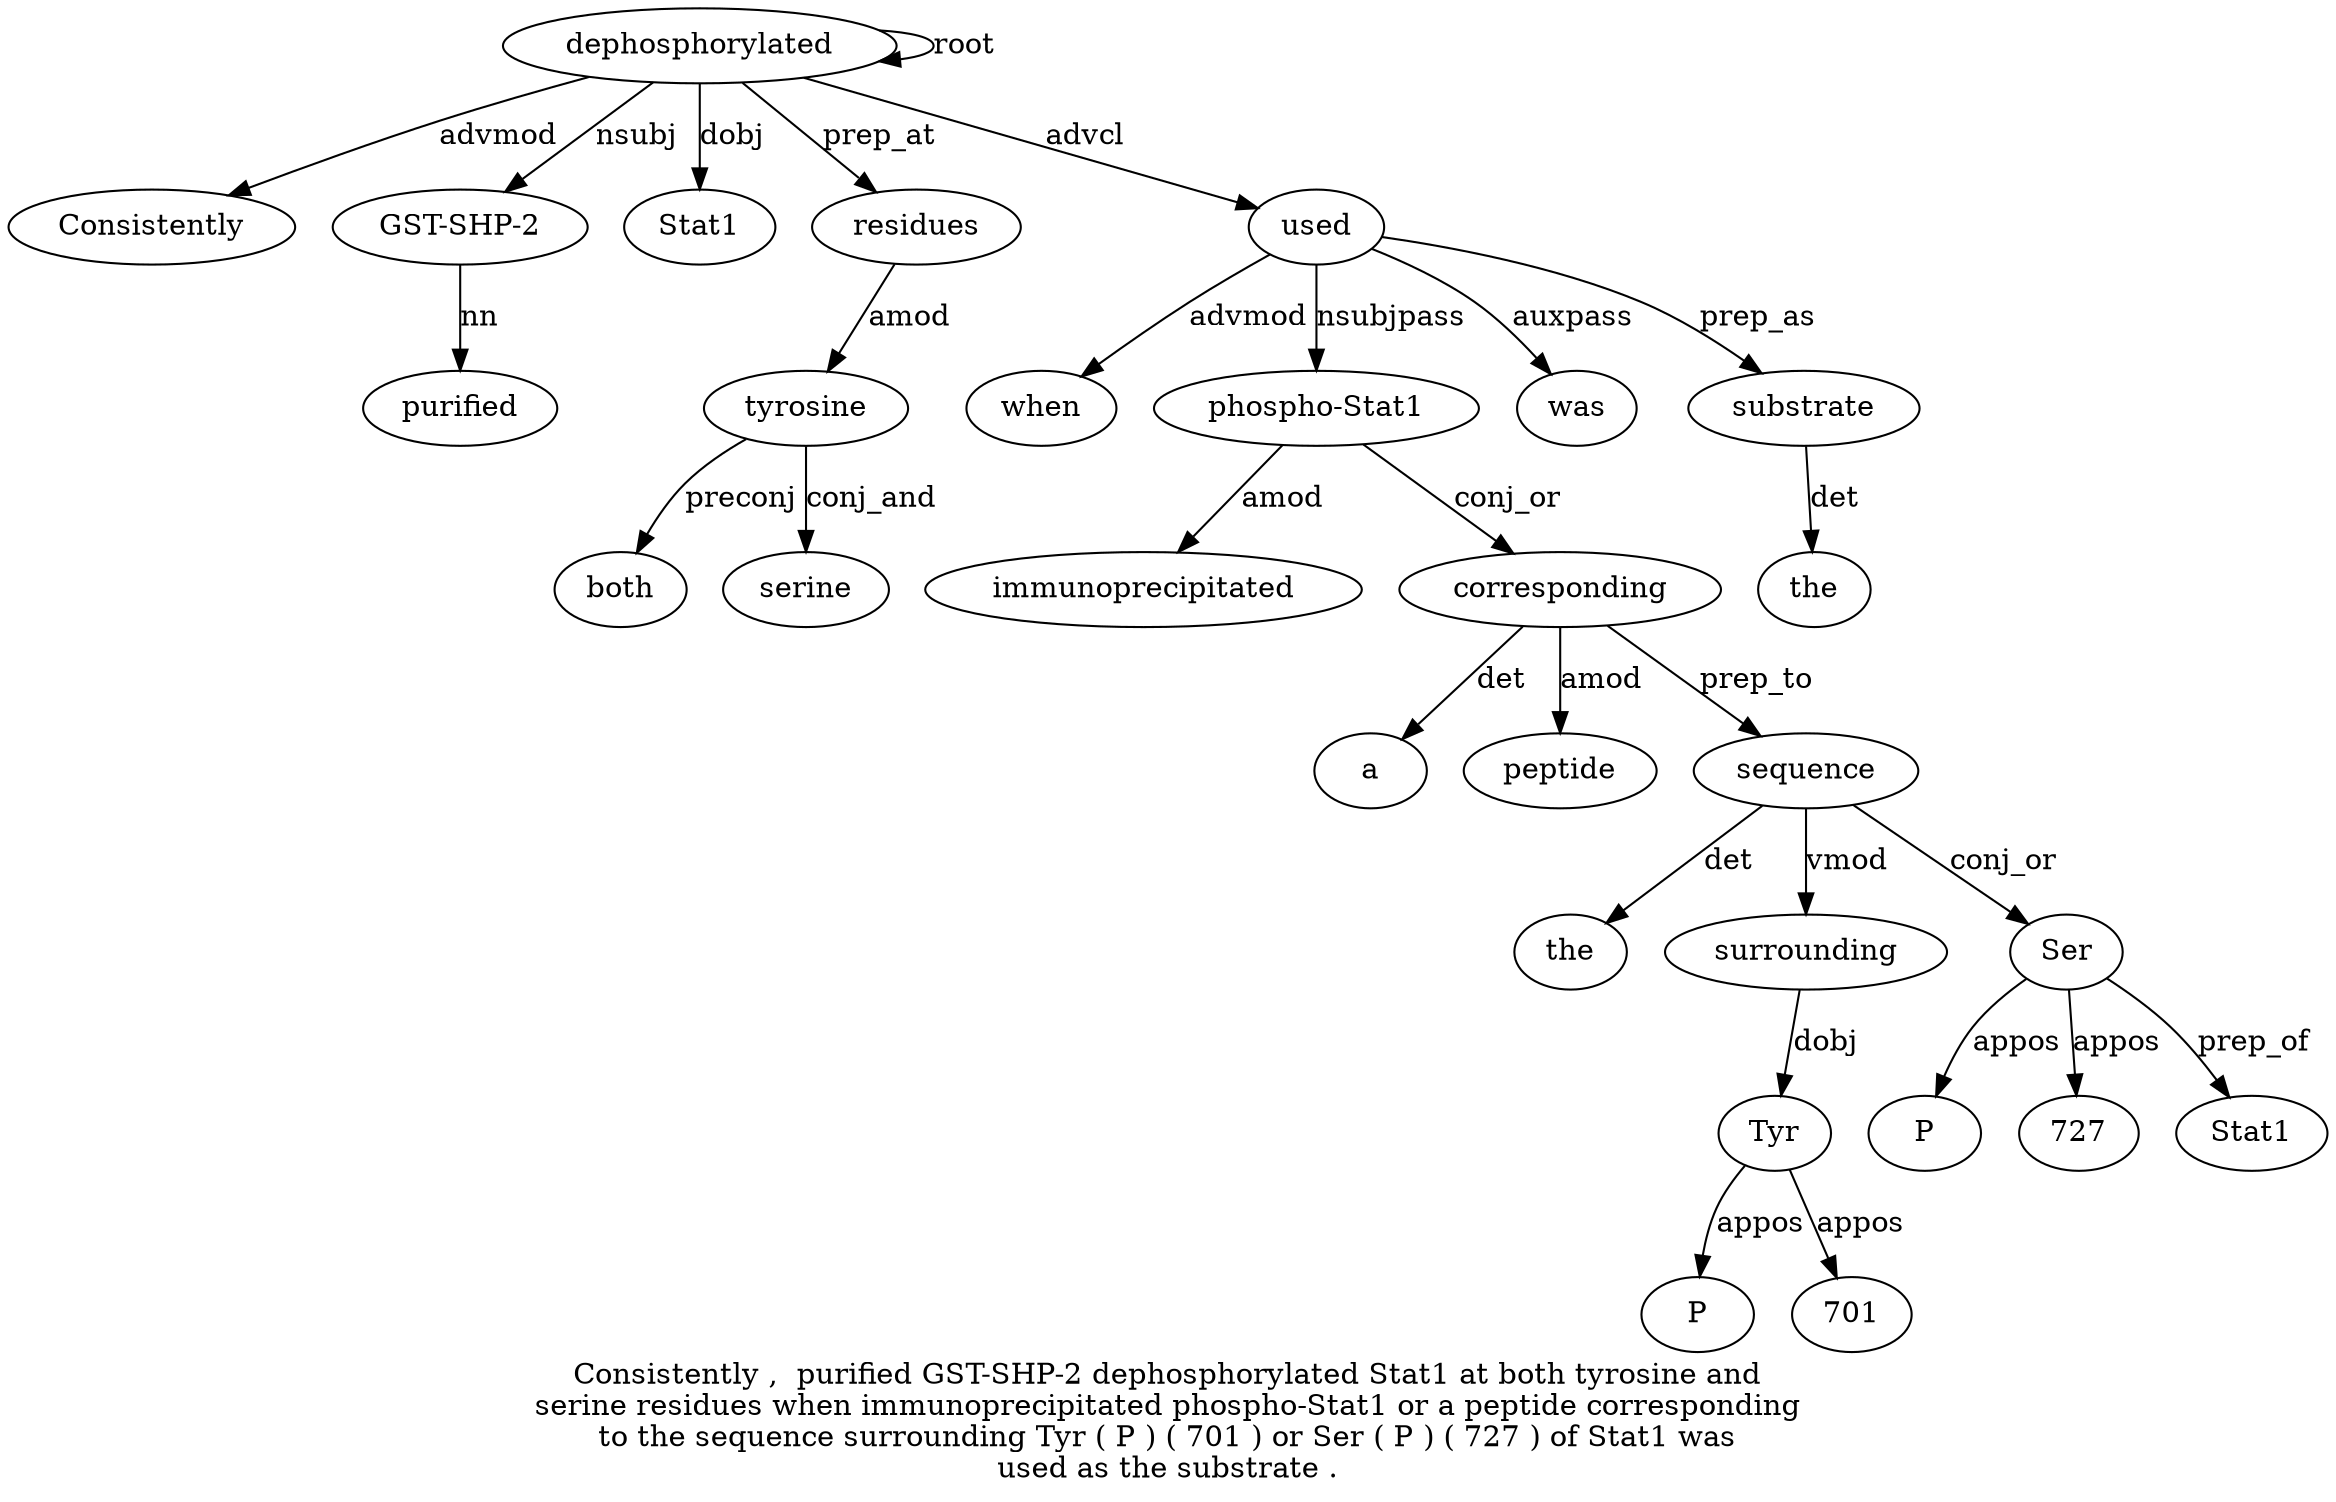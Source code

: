 digraph "Consistently ,  purified GST-SHP-2 dephosphorylated Stat1 at both tyrosine and serine residues when immunoprecipitated phospho-Stat1 or a peptide corresponding to the sequence surrounding Tyr ( P ) ( 701 ) or Ser ( P ) ( 727 ) of Stat1 was used as the substrate ." {
label="Consistently ,  purified GST-SHP-2 dephosphorylated Stat1 at both tyrosine and
serine residues when immunoprecipitated phospho-Stat1 or a peptide corresponding
to the sequence surrounding Tyr ( P ) ( 701 ) or Ser ( P ) ( 727 ) of Stat1 was
used as the substrate .";
dephosphorylated5 [style=filled, fillcolor=white, label=dephosphorylated];
Consistently1 [style=filled, fillcolor=white, label=Consistently];
dephosphorylated5 -> Consistently1  [label=advmod];
"GST-SHP-24" [style=filled, fillcolor=white, label="GST-SHP-2"];
purified3 [style=filled, fillcolor=white, label=purified];
"GST-SHP-24" -> purified3  [label=nn];
dephosphorylated5 -> "GST-SHP-24"  [label=nsubj];
dephosphorylated5 -> dephosphorylated5  [label=root];
Stat16 [style=filled, fillcolor=white, label=Stat1];
dephosphorylated5 -> Stat16  [label=dobj];
tyrosine9 [style=filled, fillcolor=white, label=tyrosine];
both8 [style=filled, fillcolor=white, label=both];
tyrosine9 -> both8  [label=preconj];
residues12 [style=filled, fillcolor=white, label=residues];
residues12 -> tyrosine9  [label=amod];
serine11 [style=filled, fillcolor=white, label=serine];
tyrosine9 -> serine11  [label=conj_and];
dephosphorylated5 -> residues12  [label=prep_at];
used42 [style=filled, fillcolor=white, label=used];
when13 [style=filled, fillcolor=white, label=when];
used42 -> when13  [label=advmod];
"phospho-Stat15" [style=filled, fillcolor=white, label="phospho-Stat1"];
immunoprecipitated14 [style=filled, fillcolor=white, label=immunoprecipitated];
"phospho-Stat15" -> immunoprecipitated14  [label=amod];
used42 -> "phospho-Stat15"  [label=nsubjpass];
corresponding19 [style=filled, fillcolor=white, label=corresponding];
a17 [style=filled, fillcolor=white, label=a];
corresponding19 -> a17  [label=det];
peptide18 [style=filled, fillcolor=white, label=peptide];
corresponding19 -> peptide18  [label=amod];
"phospho-Stat15" -> corresponding19  [label=conj_or];
sequence22 [style=filled, fillcolor=white, label=sequence];
the21 [style=filled, fillcolor=white, label=the];
sequence22 -> the21  [label=det];
corresponding19 -> sequence22  [label=prep_to];
surrounding23 [style=filled, fillcolor=white, label=surrounding];
sequence22 -> surrounding23  [label=vmod];
Tyr24 [style=filled, fillcolor=white, label=Tyr];
surrounding23 -> Tyr24  [label=dobj];
P26 [style=filled, fillcolor=white, label=P];
Tyr24 -> P26  [label=appos];
70129 [style=filled, fillcolor=white, label=701];
Tyr24 -> 70129  [label=appos];
Ser32 [style=filled, fillcolor=white, label=Ser];
sequence22 -> Ser32  [label=conj_or];
P34 [style=filled, fillcolor=white, label=P];
Ser32 -> P34  [label=appos];
7273 [style=filled, fillcolor=white, label=727];
Ser32 -> 7273  [label=appos];
Stat140 [style=filled, fillcolor=white, label=Stat1];
Ser32 -> Stat140  [label=prep_of];
was41 [style=filled, fillcolor=white, label=was];
used42 -> was41  [label=auxpass];
dephosphorylated5 -> used42  [label=advcl];
substrate45 [style=filled, fillcolor=white, label=substrate];
the44 [style=filled, fillcolor=white, label=the];
substrate45 -> the44  [label=det];
used42 -> substrate45  [label=prep_as];
}
